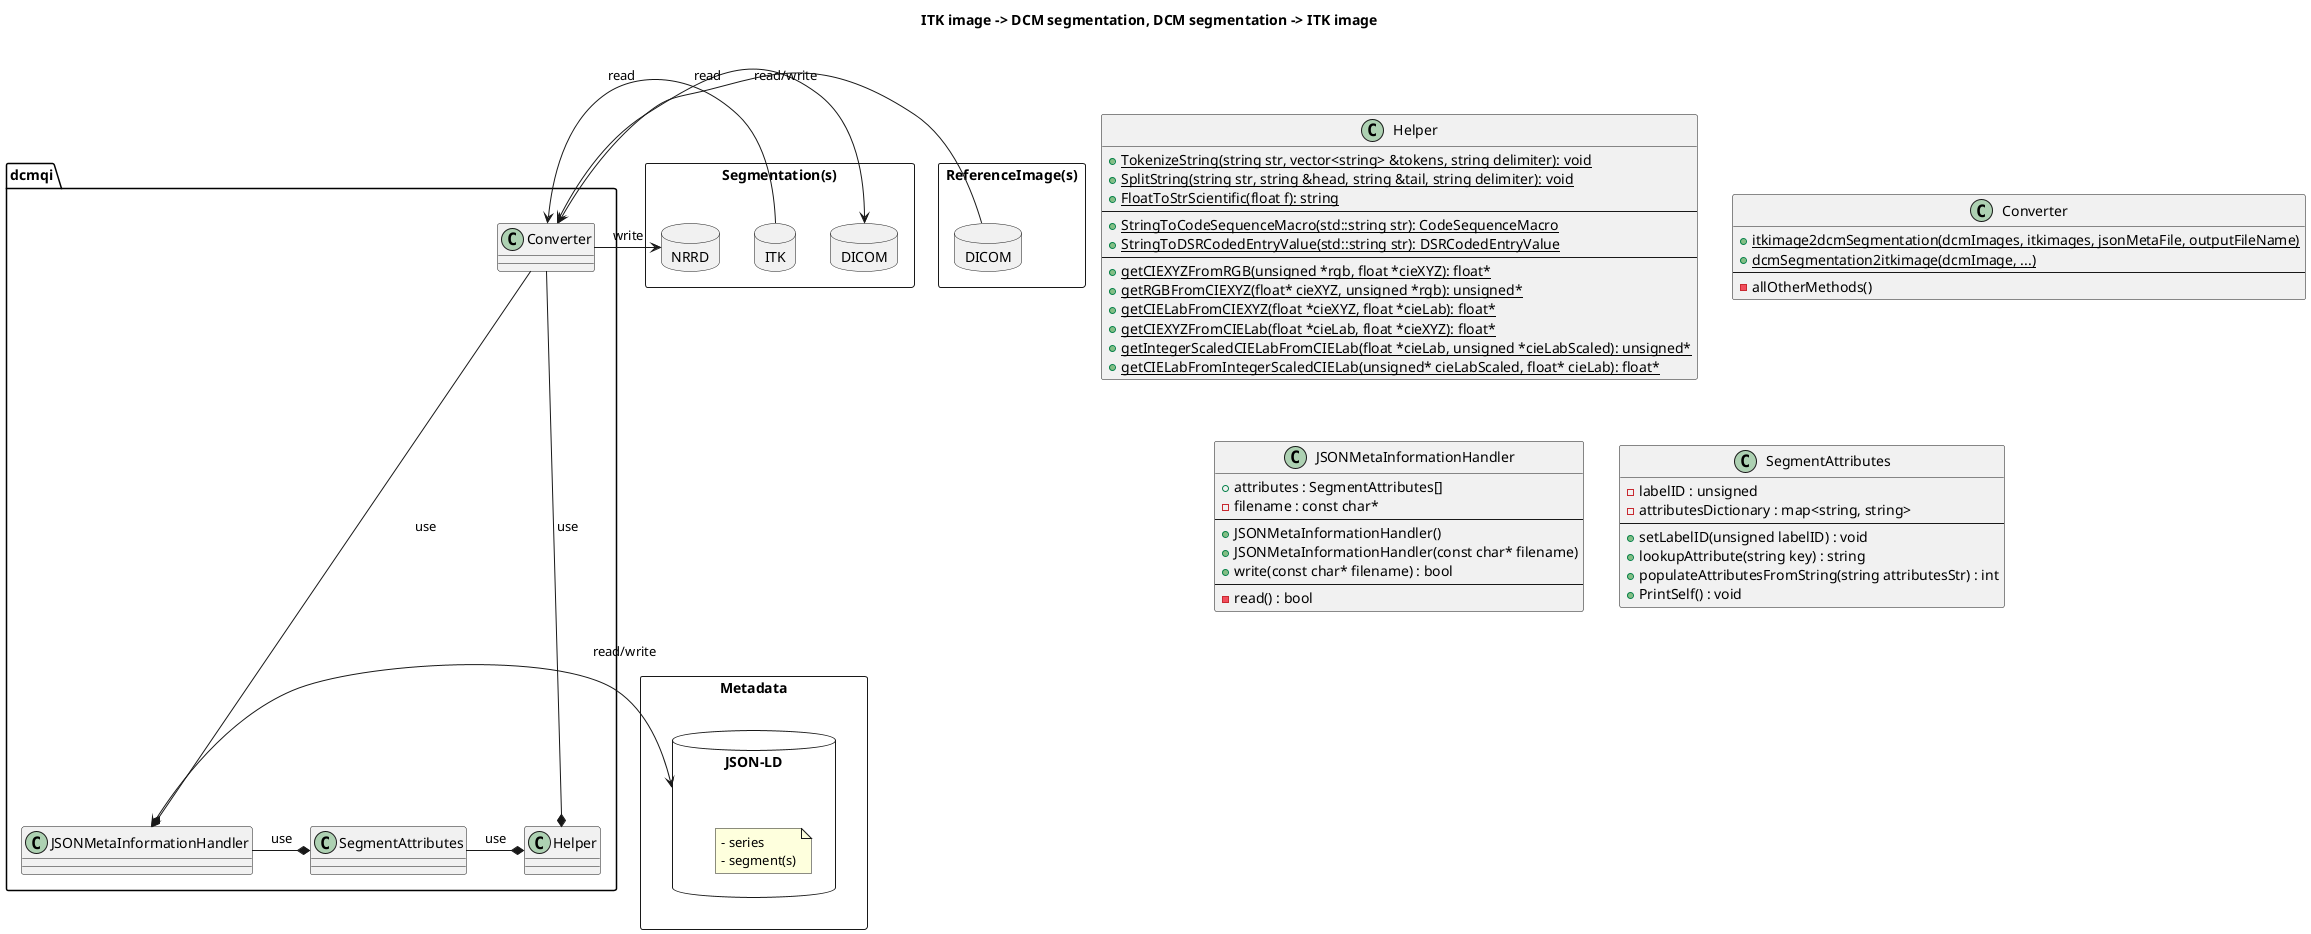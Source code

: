 @startuml

title ITK image -> DCM segmentation, DCM segmentation -> ITK image

package Metadata <<Rectangle>> {
    package JSON-LD as JSON <<Database>> {
        note as metaNote
          - series
          - segment(s)
        end note
    }
}

package Segmentation(s) <<Rectangle>>{
    package NRRD <<Database>> {
    }
    package ITK <<Database>> {
    }
    package DICOM <<Database>>{
    }
}

package ReferenceImage(s) as ReferenceImage <<Rectangle>> {
    package DICOM as DICOM1 <<Database>>{
    }
}

package dcmqi {

    Converter ---* JSONMetaInformationHandler: use
    Converter ---* Helper : use

    JSONMetaInformationHandler -* SegmentAttributes : use

    JSONMetaInformationHandler <-> JSON : read/write
    Converter <-> DICOM: read/write
    Converter <- DICOM1: read

    Converter <- ITK: read
    Converter -> NRRD: write

    SegmentAttributes -*  Helper : use
}

class Helper {
    + {static} TokenizeString(string str, vector<string> &tokens, string delimiter): void
    + {static} SplitString(string str, string &head, string &tail, string delimiter): void
    + {static} FloatToStrScientific(float f): string
---
    + {static} StringToCodeSequenceMacro(std::string str): CodeSequenceMacro
    + {static} StringToDSRCodedEntryValue(std::string str): DSRCodedEntryValue
---
    + {static} getCIEXYZFromRGB(unsigned *rgb, float *cieXYZ): float*
    + {static} getRGBFromCIEXYZ(float* cieXYZ, unsigned *rgb): unsigned*
    + {static} getCIELabFromCIEXYZ(float *cieXYZ, float *cieLab): float*
    + {static} getCIEXYZFromCIELab(float *cieLab, float *cieXYZ): float*
    + {static} getIntegerScaledCIELabFromCIELab(float *cieLab, unsigned *cieLabScaled): unsigned*
    + {static} getCIELabFromIntegerScaledCIELab(unsigned* cieLabScaled, float* cieLab): float*
}

class Converter {
    + {static} itkimage2dcmSegmentation(dcmImages, itkimages, jsonMetaFile, outputFileName)
    + {static} dcmSegmentation2itkimage(dcmImage, ...)
---
    - allOtherMethods()
}

class JSONMetaInformationHandler {
    + attributes : SegmentAttributes[]
    - filename : const char*
---
    + JSONMetaInformationHandler()
    + JSONMetaInformationHandler(const char* filename)
    + write(const char* filename) : bool
---
    - read() : bool
}

class SegmentAttributes {
    - labelID : unsigned
    - attributesDictionary : map<string, string>
---
    + setLabelID(unsigned labelID) : void
    + lookupAttribute(string key) : string
    + populateAttributesFromString(string attributesStr) : int
    + PrintSelf() : void
}

@enduml